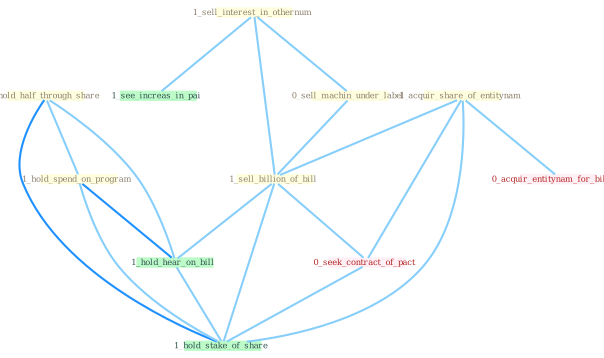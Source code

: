 Graph G{ 
    node
    [shape=polygon,style=filled,width=.5,height=.06,color="#BDFCC9",fixedsize=true,fontsize=4,
    fontcolor="#2f4f4f"];
    {node
    [color="#ffffe0", fontcolor="#8b7d6b"] "0_hold_half_through_share " "1_acquir_share_of_entitynam " "1_sell_interest_in_othernum " "0_sell_machin_under_label " "1_hold_spend_on_program " "1_sell_billion_of_bill "}
{node [color="#fff0f5", fontcolor="#b22222"] "0_seek_contract_of_pact " "0_acquir_entitynam_for_billion "}
edge [color="#B0E2FF"];

	"0_hold_half_through_share " -- "1_hold_spend_on_program " [w="1", color="#87cefa" ];
	"0_hold_half_through_share " -- "1_hold_hear_on_bill " [w="1", color="#87cefa" ];
	"0_hold_half_through_share " -- "1_hold_stake_of_share " [w="2", color="#1e90ff" , len=0.8];
	"1_acquir_share_of_entitynam " -- "1_sell_billion_of_bill " [w="1", color="#87cefa" ];
	"1_acquir_share_of_entitynam " -- "0_seek_contract_of_pact " [w="1", color="#87cefa" ];
	"1_acquir_share_of_entitynam " -- "0_acquir_entitynam_for_billion " [w="1", color="#87cefa" ];
	"1_acquir_share_of_entitynam " -- "1_hold_stake_of_share " [w="1", color="#87cefa" ];
	"1_sell_interest_in_othernum " -- "0_sell_machin_under_label " [w="1", color="#87cefa" ];
	"1_sell_interest_in_othernum " -- "1_sell_billion_of_bill " [w="1", color="#87cefa" ];
	"1_sell_interest_in_othernum " -- "1_see_increas_in_pai " [w="1", color="#87cefa" ];
	"0_sell_machin_under_label " -- "1_sell_billion_of_bill " [w="1", color="#87cefa" ];
	"1_hold_spend_on_program " -- "1_hold_hear_on_bill " [w="2", color="#1e90ff" , len=0.8];
	"1_hold_spend_on_program " -- "1_hold_stake_of_share " [w="1", color="#87cefa" ];
	"1_sell_billion_of_bill " -- "0_seek_contract_of_pact " [w="1", color="#87cefa" ];
	"1_sell_billion_of_bill " -- "1_hold_hear_on_bill " [w="1", color="#87cefa" ];
	"1_sell_billion_of_bill " -- "1_hold_stake_of_share " [w="1", color="#87cefa" ];
	"0_seek_contract_of_pact " -- "1_hold_stake_of_share " [w="1", color="#87cefa" ];
	"1_hold_hear_on_bill " -- "1_hold_stake_of_share " [w="1", color="#87cefa" ];
}